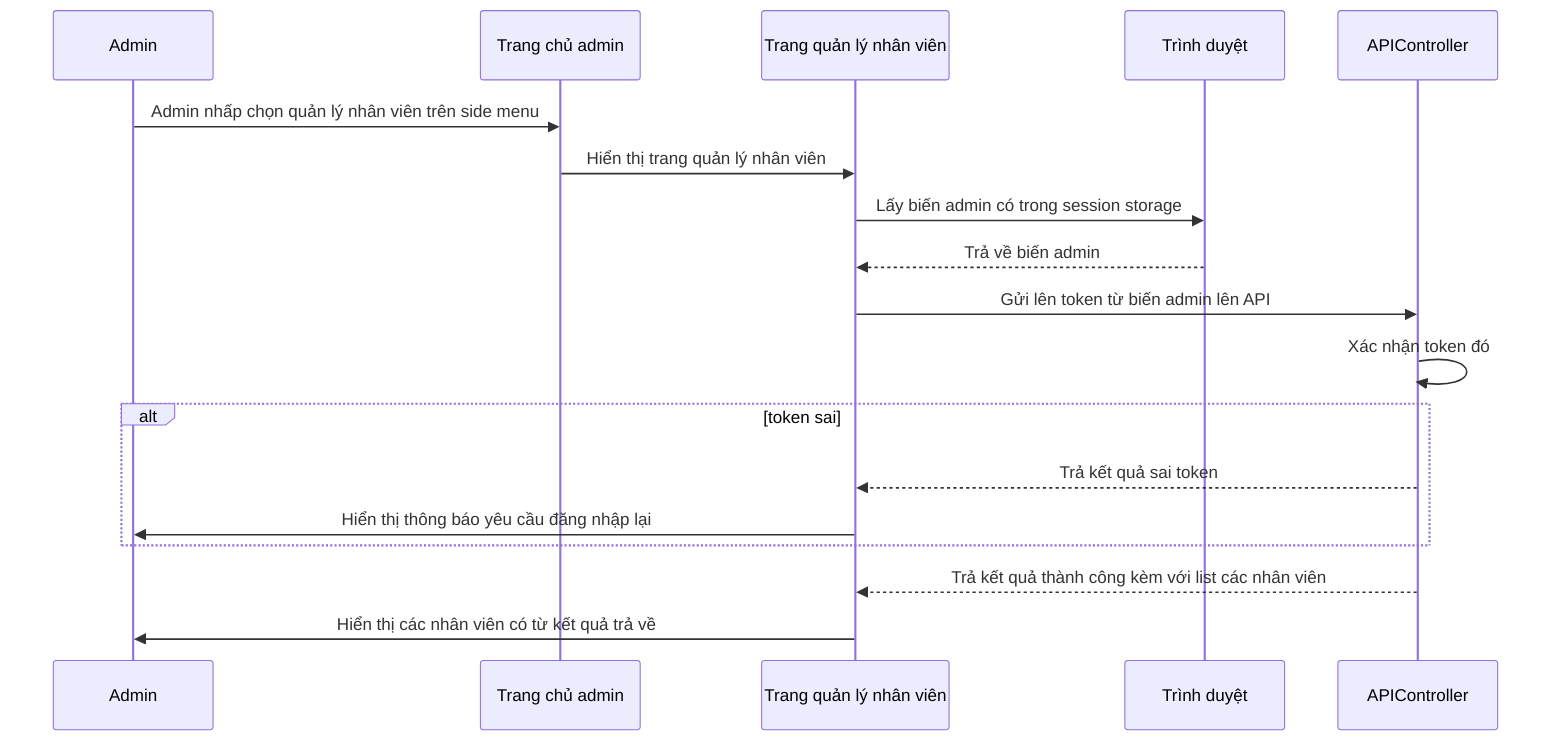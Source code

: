 sequenceDiagram
    Admin ->> Trang chủ admin: Admin nhấp chọn quản lý nhân viên trên side menu
    Trang chủ admin ->> Trang quản lý nhân viên: Hiển thị trang quản lý nhân viên
    Trang quản lý nhân viên ->> Trình duyệt: Lấy biến admin có trong session storage
    Trình duyệt -->> Trang quản lý nhân viên: Trả về biến admin
    Trang quản lý nhân viên ->> APIController: Gửi lên token từ biến admin lên API
    APIController ->> APIController: Xác nhận token đó
    alt token sai
    APIController -->> Trang quản lý nhân viên: Trả kết quả sai token
   Trang quản lý nhân viên ->> Admin: Hiển thị thông báo yêu cầu đăng nhập lại
    end
    APIController -->> Trang quản lý nhân viên: Trả kết quả thành công kèm với list các nhân viên
    Trang quản lý nhân viên ->> Admin: Hiển thị các nhân viên có từ kết quả trả về